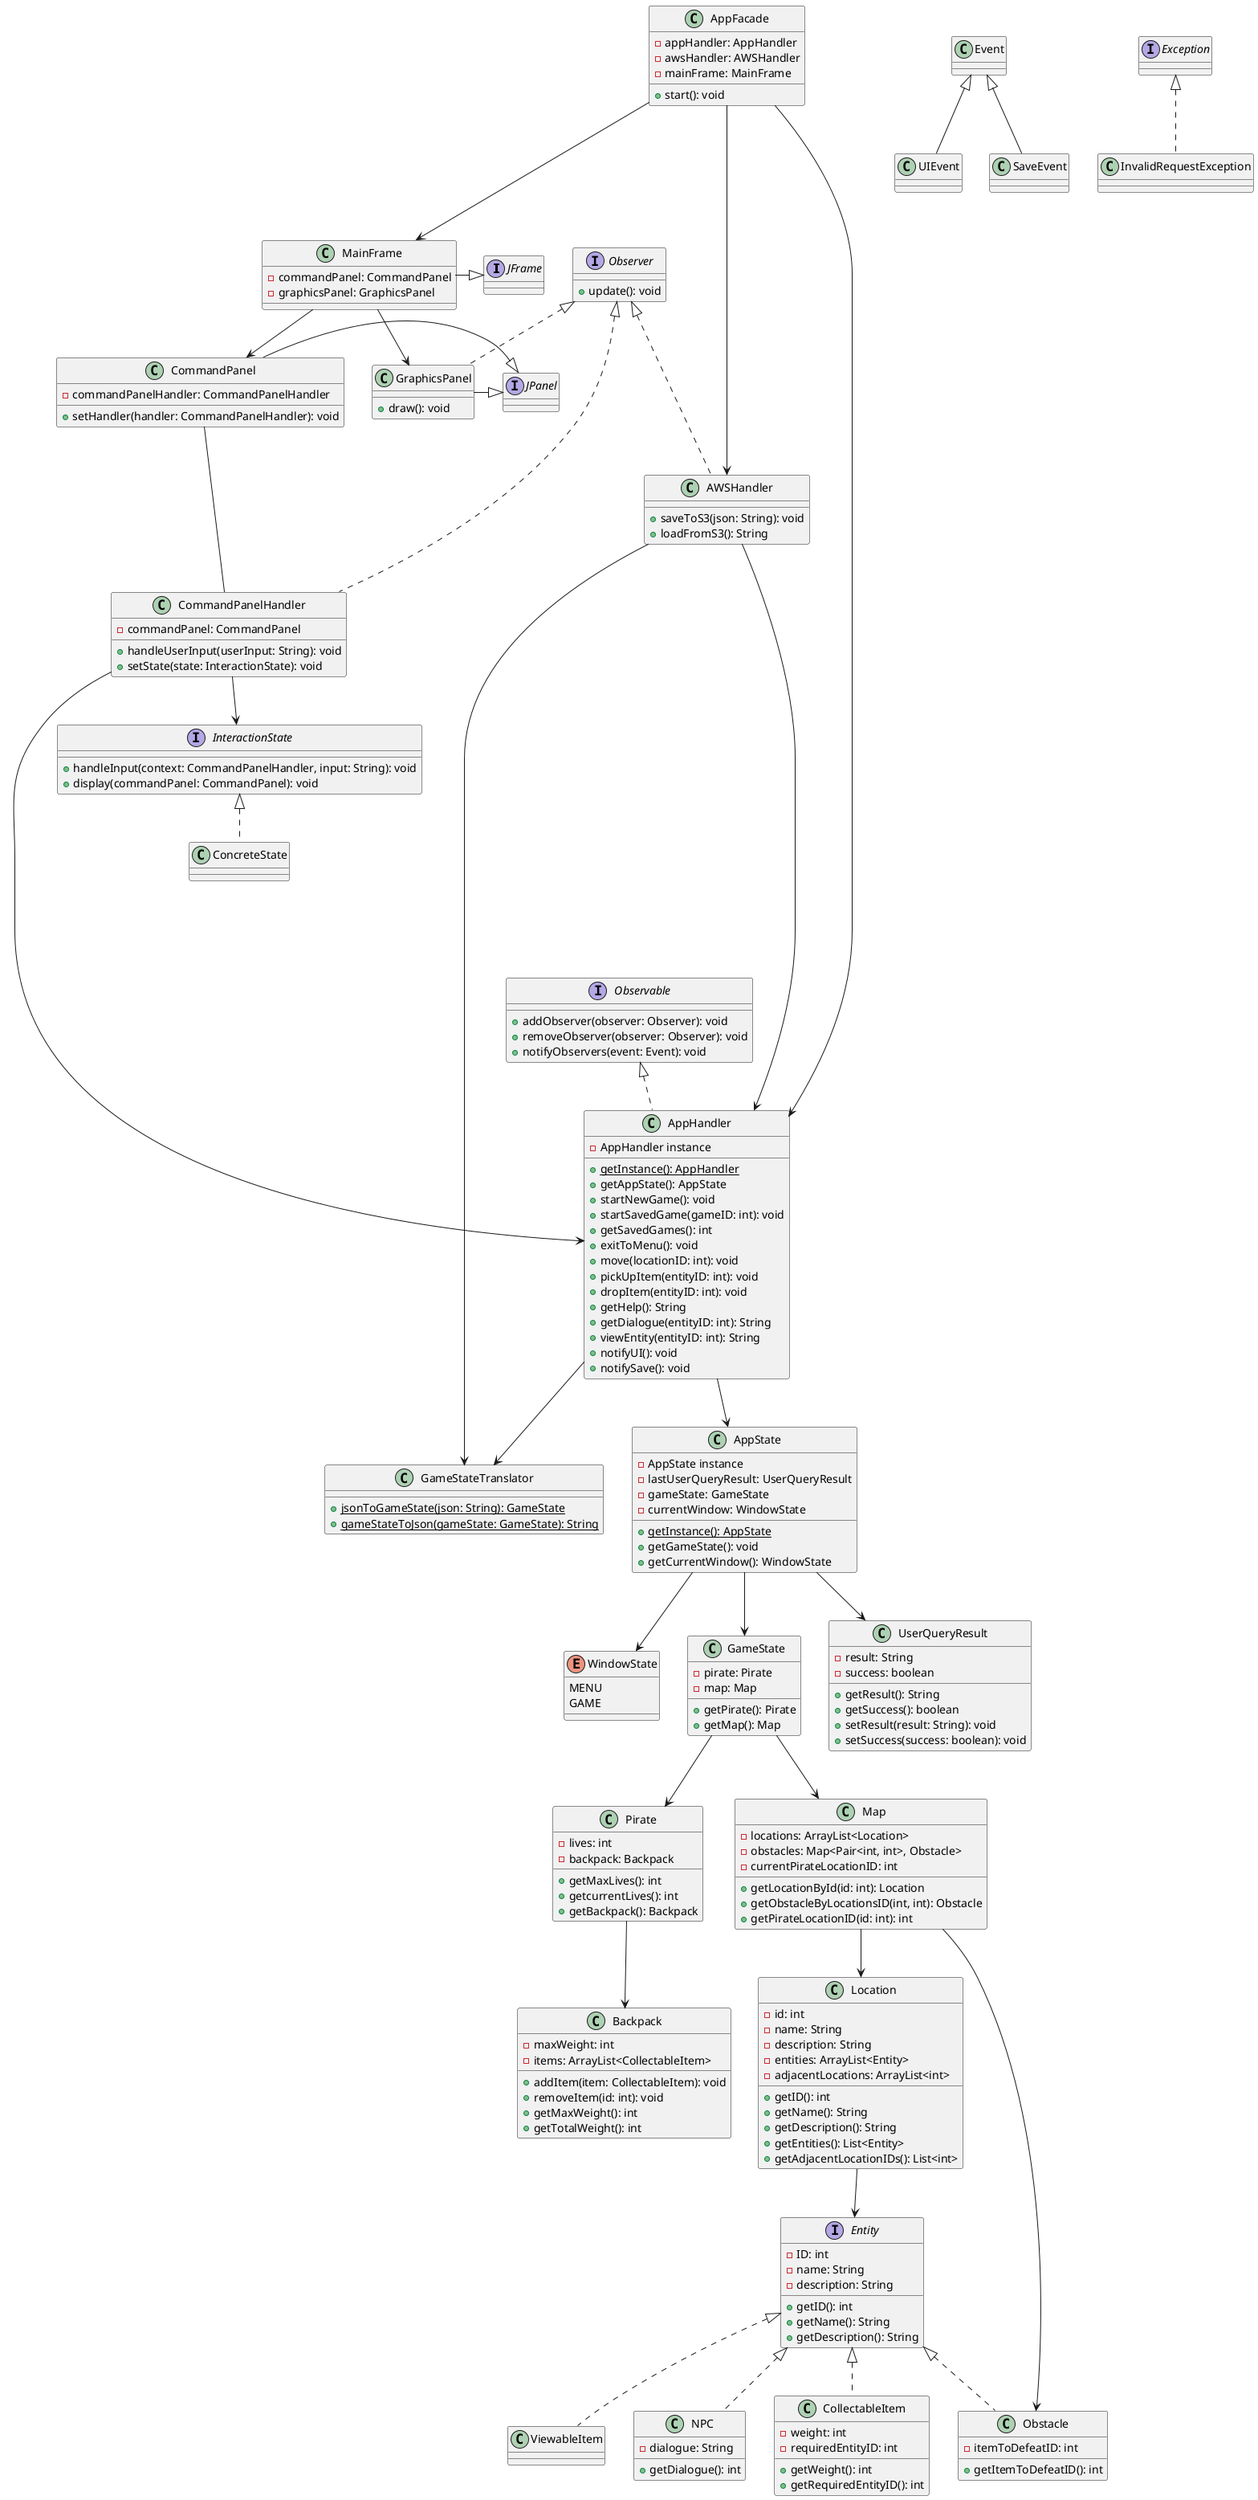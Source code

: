 @startuml
' Interfaces
interface JFrame
interface JPanel

interface Observer {
    + update(): void
}

interface Observable {
    + addObserver(observer: Observer): void
    + removeObserver(observer: Observer): void
    + notifyObservers(event: Event): void
}

' Event Classes
class Event {}
class UIEvent extends Event {}
class SaveEvent extends Event {}

' WindowState
enum WindowState {
    MENU
    GAME
}

' Main Frame and Panels
class MainFrame {
    - commandPanel: CommandPanel
    - graphicsPanel: GraphicsPanel
}

MainFrame -|> JFrame
MainFrame --> CommandPanel
MainFrame --> GraphicsPanel

class CommandPanel {
    - commandPanelHandler: CommandPanelHandler
    + setHandler(handler: CommandPanelHandler): void
}



CommandPanel -|> JPanel
CommandPanel --- CommandPanelHandler

class CommandPanelHandler implements Observer {
    - commandPanel: CommandPanel
    + handleUserInput(userInput: String): void
    + setState(state: InteractionState): void
}

CommandPanelHandler ------> AppHandler

class GraphicsPanel implements Observer {
    + draw(): void
}

GraphicsPanel -|> JPanel

' Facade and Game State
class AppFacade {
    - appHandler: AppHandler
    - awsHandler: AWSHandler
    - mainFrame: MainFrame
    + start(): void
}

class AppHandler implements Observable {
    - AppHandler instance
    + {static} getInstance(): AppHandler
    + getAppState(): AppState
    + startNewGame(): void
    + startSavedGame(gameID: int): void
    + getSavedGames(): int
    + exitToMenu(): void
    + move(locationID: int): void
    + pickUpItem(entityID: int): void
    + dropItem(entityID: int): void
    + getHelp(): String
    + getDialogue(entityID: int): String
    + viewEntity(entityID: int): String
    + notifyUI(): void
    + notifySave(): void
}

AppHandler --> AppState
AppFacade --> AWSHandler
AppFacade ---> MainFrame

class AppState {
    + {static} getInstance(): AppState
    - AppState instance
    - lastUserQueryResult: UserQueryResult
    - gameState: GameState
    - currentWindow: WindowState
    + getGameState(): void
    + getCurrentWindow(): WindowState
}


AppFacade ------> AppHandler
AppState --> WindowState
AppState --> GameState

class UserQueryResult {
    - result: String
    - success: boolean
    + getResult(): String
    + getSuccess(): boolean
    + setResult(result: String): void
    + setSuccess(success: boolean): void
}

AppState --> UserQueryResult


class GameState {
    - pirate: Pirate
    - map: Map
    + getPirate(): Pirate
    + getMap(): Map
}

class AWSHandler implements Observer {
    + saveToS3(json: String): void
    + loadFromS3(): String
}

AWSHandler ------> AppHandler

' Translator
class GameStateTranslator {
    + {static} jsonToGameState(json: String): GameState
    + {static} gameStateToJson(gameState: GameState): String
}

AppHandler --> GameStateTranslator
AWSHandler --> GameStateTranslator

' Game Entities
class Pirate {
    - lives: int
    - backpack: Backpack
    + getMaxLives(): int
    + getcurrentLives(): int
    + getBackpack(): Backpack
}

Pirate --> Backpack

class Backpack {
    - maxWeight: int
    - items: ArrayList<CollectableItem>
    + addItem(item: CollectableItem): void
    + removeItem(id: int): void
    + getMaxWeight(): int
    + getTotalWeight(): int
}

class Map {
    - locations: ArrayList<Location>
    - obstacles: Map<Pair<int, int>, Obstacle>
    - currentPirateLocationID: int
    + getLocationById(id: int): Location
    + getObstacleByLocationsID(int, int): Obstacle
    + getPirateLocationID(id: int): int
}

Map--> Obstacle

GameState --> Pirate
GameState --> Map

class Location {
    - id: int
    - name: String
    - description: String
    - entities: ArrayList<Entity>
    - adjacentLocations: ArrayList<int>
    + getID(): int
    + getName(): String
    + getDescription(): String
    + getEntities(): List<Entity>
    + getAdjacentLocationIDs(): List<int>
}

Map --> Location

interface Entity {
    - ID: int
    - name: String
    - description: String
    + getID(): int
    + getName(): String
    + getDescription(): String
}

class CollectableItem implements Entity {
    - weight: int
    - requiredEntityID: int
    + getWeight(): int
    + getRequiredEntityID(): int
}

class ViewableItem implements Entity {
}

class NPC implements Entity {
    - dialogue: String
    + getDialogue(): int
}

class Obstacle implements Entity {
    - itemToDefeatID: int
    + getItemToDefeatID(): int
}

Location --> Entity

class InvalidRequestException implements Exception {
}

' State Pattern
interface InteractionState {
    + handleInput(context: CommandPanelHandler, input: String): void
    + display(commandPanel: CommandPanel): void
}

CommandPanelHandler --> InteractionState

class ConcreteState implements InteractionState {}

@enduml